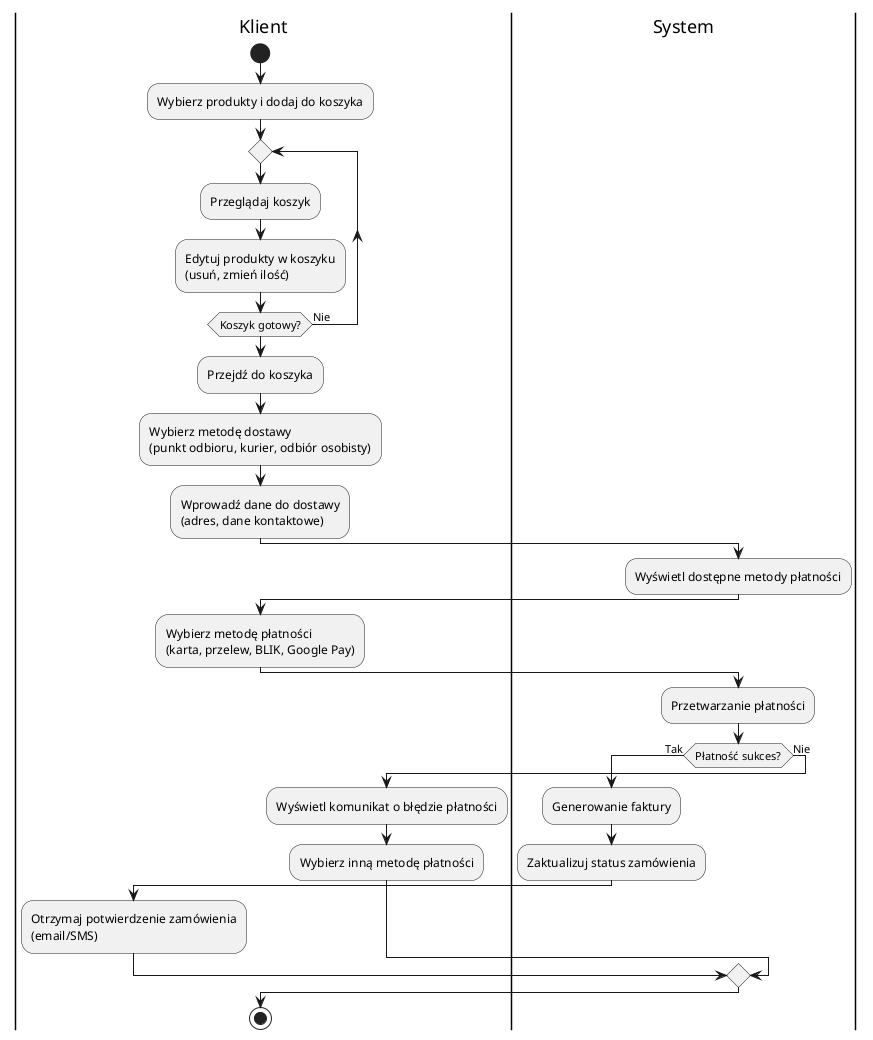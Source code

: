 @startuml
|Klient|
start
:Wybierz produkty i dodaj do koszyka;

repeat
    :Przeglądaj koszyk;
    :Edytuj produkty w koszyku
    (usuń, zmień ilość);
repeat while (Koszyk gotowy?) is (Nie)

:Przejdź do koszyka;
:Wybierz metodę dostawy
(punkt odbioru, kurier, odbiór osobisty);

:Wprowadź dane do dostawy
(adres, dane kontaktowe);

|System|
:Wyświetl dostępne metody płatności;

|Klient|
:Wybierz metodę płatności
(karta, przelew, BLIK, Google Pay);

|System|
:Przetwarzanie płatności;

if (Płatność sukces?) then (Tak)
    :Generowanie faktury;
    :Zaktualizuj status zamówienia;

    |Klient|
    :Otrzymaj potwierdzenie zamówienia
    (email/SMS);
else (Nie)
    |Klient|
    :Wyświetl komunikat o błędzie płatności;
    :Wybierz inną metodę płatności;
endif

stop
@enduml
